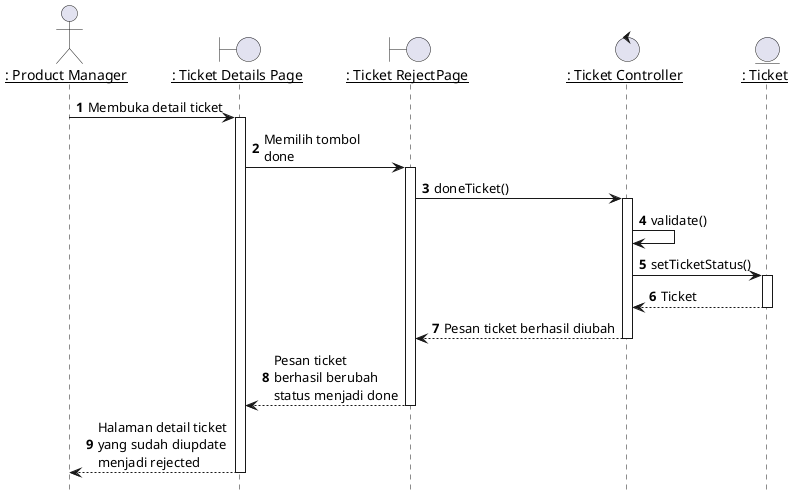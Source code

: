 @startuml Mengubah Status Ticket Menjadi Done

' title "Mengubah Status Ticket Menjadi Done"
hide footbox

actor IPM as "__: Product Manager__"
boundary TicketPage as "__: Ticket Details Page__"
boundary TicketRejectPage as "__: Ticket RejectPage__"
control TicketController as "__: Ticket Controller__"
entity Ticket as "__: Ticket__"

autonumber 1
'list
IPM -> TicketPage: Membuka detail ticket
activate TicketPage

TicketPage -> TicketRejectPage : Memilih tombol\ndone
activate TicketRejectPage


TicketRejectPage -> TicketController: doneTicket()
activate TicketController

TicketController -> TicketController: validate()

TicketController -> Ticket: setTicketStatus()
activate Ticket

Ticket --> TicketController : Ticket
deactivate Ticket

TicketController --> TicketRejectPage : Pesan ticket berhasil diubah
deactivate TicketController

TicketRejectPage --> TicketPage : Pesan ticket\nberhasil berubah\nstatus menjadi done
deactivate TicketRejectPage

TicketPage --> IPM : Halaman detail ticket\nyang sudah diupdate\nmenjadi rejected
deactivate TicketPage


@enduml

